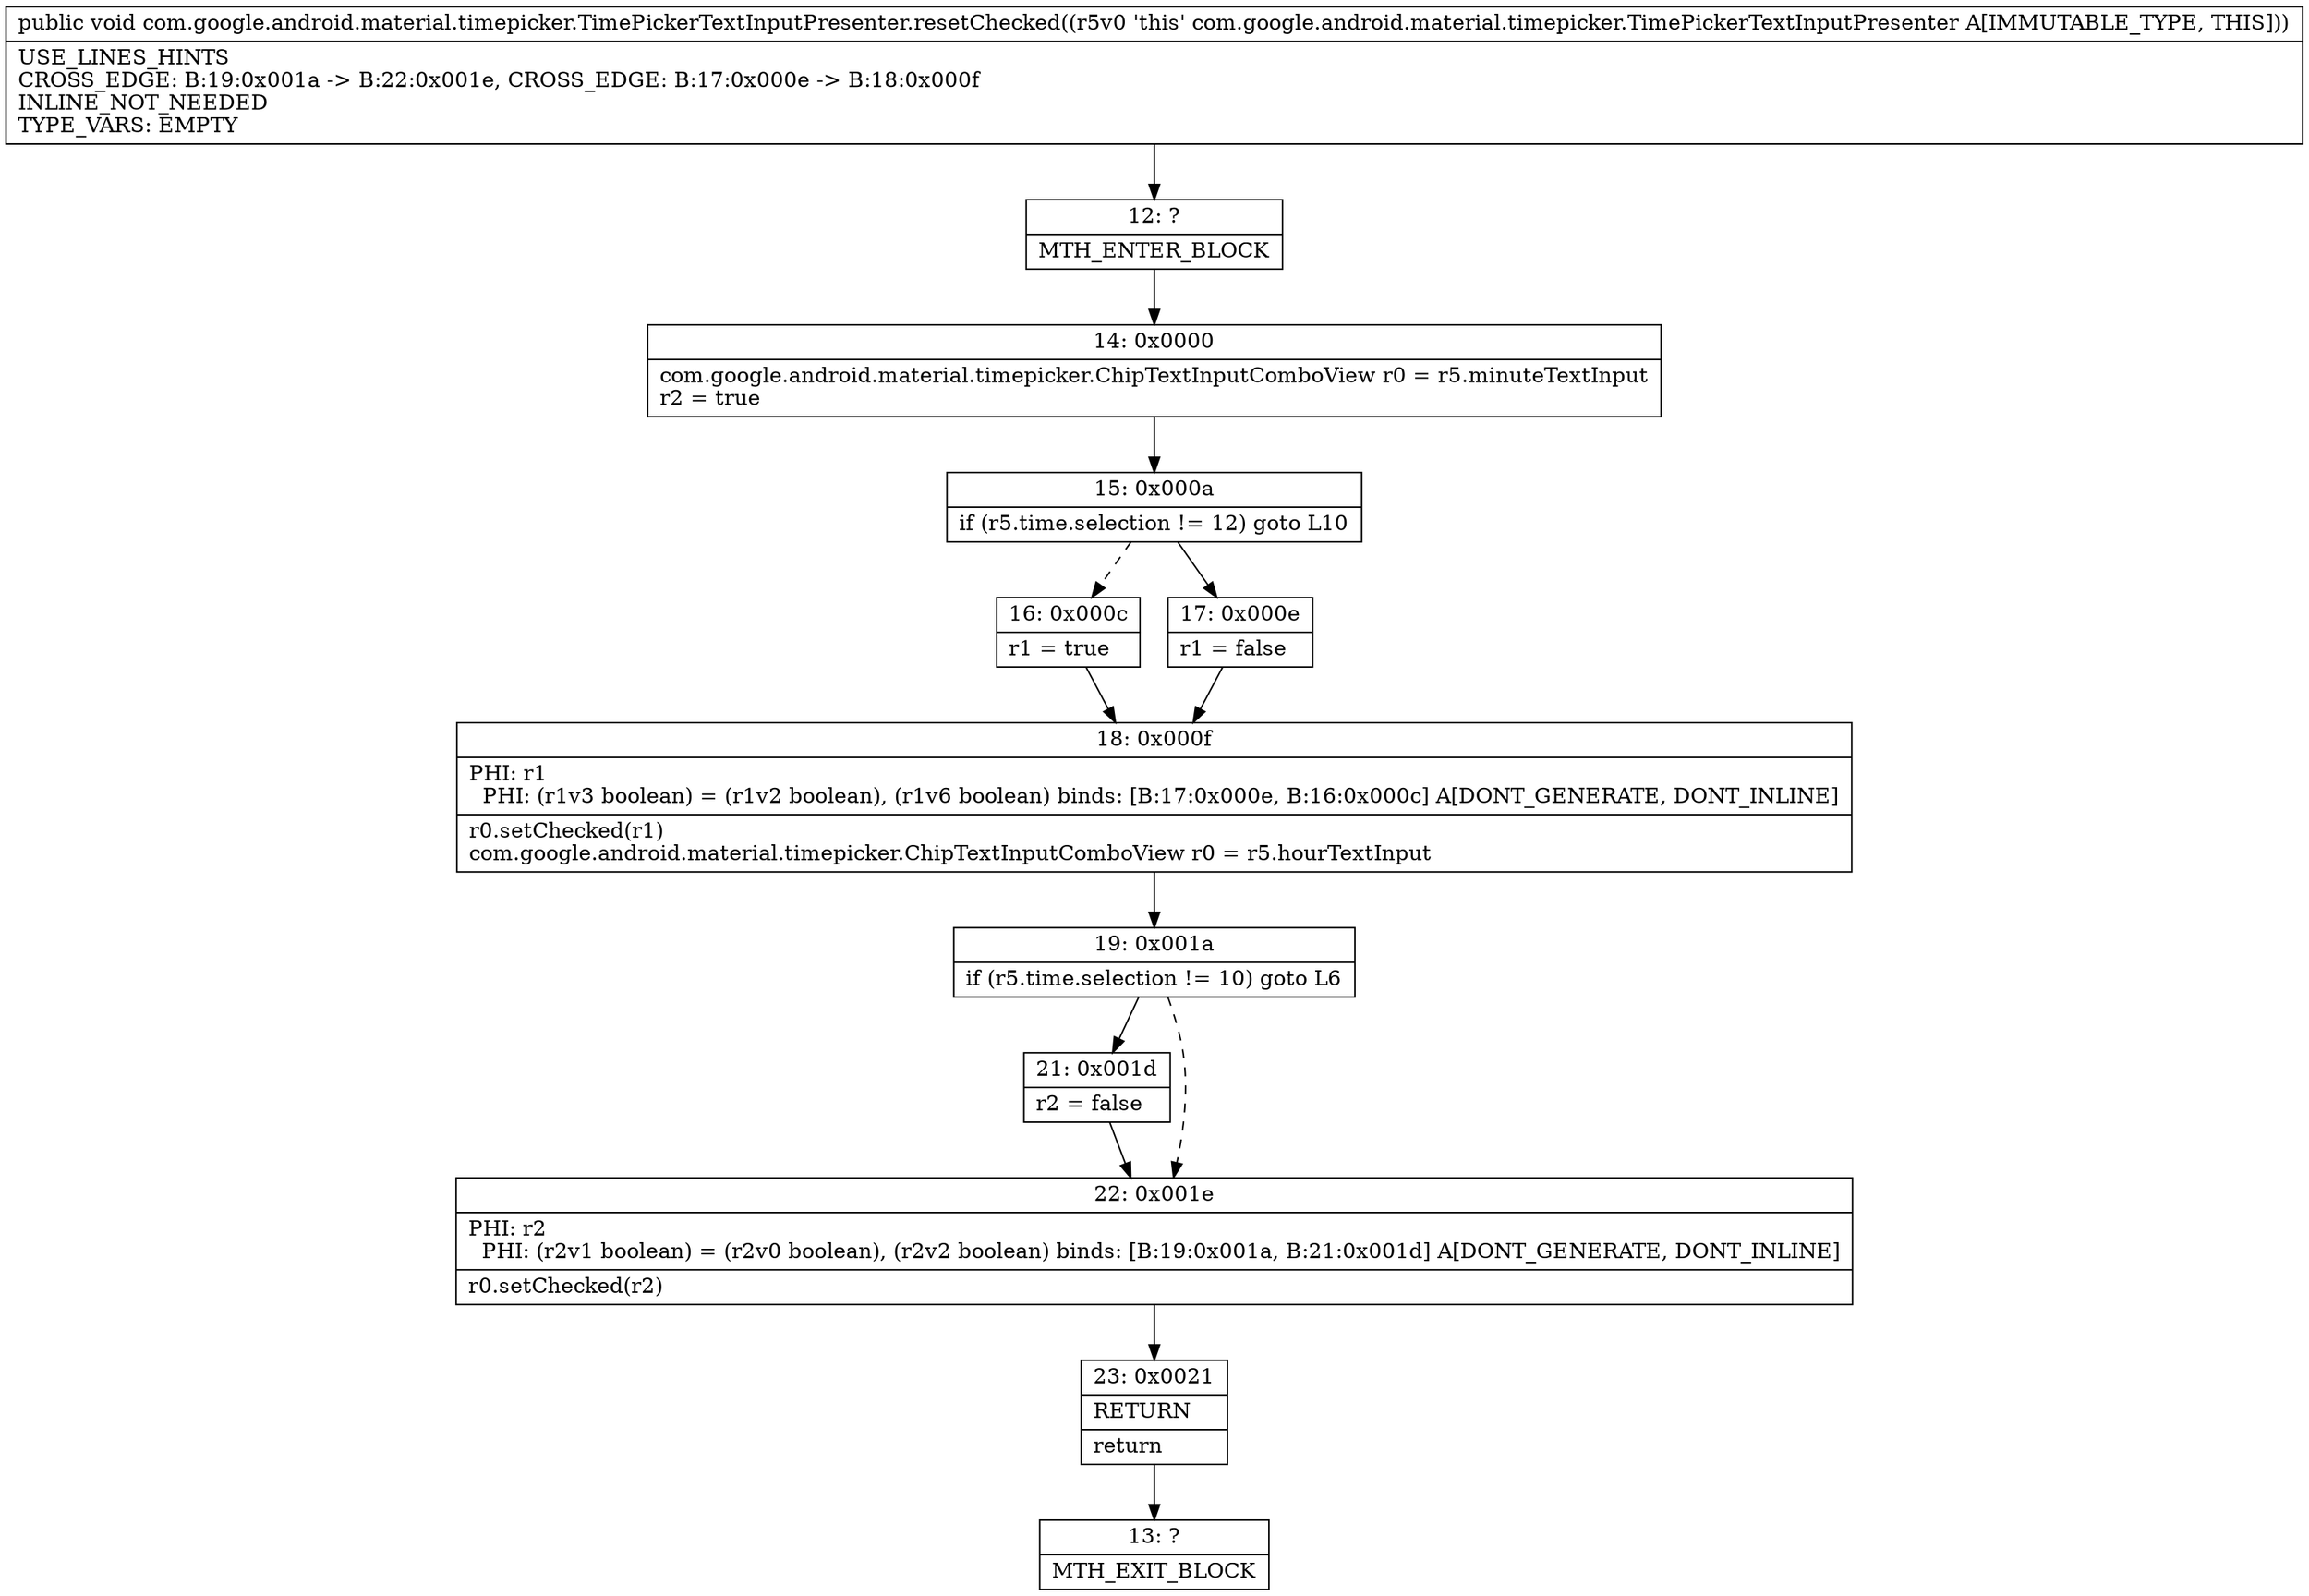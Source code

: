 digraph "CFG forcom.google.android.material.timepicker.TimePickerTextInputPresenter.resetChecked()V" {
Node_12 [shape=record,label="{12\:\ ?|MTH_ENTER_BLOCK\l}"];
Node_14 [shape=record,label="{14\:\ 0x0000|com.google.android.material.timepicker.ChipTextInputComboView r0 = r5.minuteTextInput\lr2 = true\l}"];
Node_15 [shape=record,label="{15\:\ 0x000a|if (r5.time.selection != 12) goto L10\l}"];
Node_16 [shape=record,label="{16\:\ 0x000c|r1 = true\l}"];
Node_18 [shape=record,label="{18\:\ 0x000f|PHI: r1 \l  PHI: (r1v3 boolean) = (r1v2 boolean), (r1v6 boolean) binds: [B:17:0x000e, B:16:0x000c] A[DONT_GENERATE, DONT_INLINE]\l|r0.setChecked(r1)\lcom.google.android.material.timepicker.ChipTextInputComboView r0 = r5.hourTextInput\l}"];
Node_19 [shape=record,label="{19\:\ 0x001a|if (r5.time.selection != 10) goto L6\l}"];
Node_21 [shape=record,label="{21\:\ 0x001d|r2 = false\l}"];
Node_22 [shape=record,label="{22\:\ 0x001e|PHI: r2 \l  PHI: (r2v1 boolean) = (r2v0 boolean), (r2v2 boolean) binds: [B:19:0x001a, B:21:0x001d] A[DONT_GENERATE, DONT_INLINE]\l|r0.setChecked(r2)\l}"];
Node_23 [shape=record,label="{23\:\ 0x0021|RETURN\l|return\l}"];
Node_13 [shape=record,label="{13\:\ ?|MTH_EXIT_BLOCK\l}"];
Node_17 [shape=record,label="{17\:\ 0x000e|r1 = false\l}"];
MethodNode[shape=record,label="{public void com.google.android.material.timepicker.TimePickerTextInputPresenter.resetChecked((r5v0 'this' com.google.android.material.timepicker.TimePickerTextInputPresenter A[IMMUTABLE_TYPE, THIS]))  | USE_LINES_HINTS\lCROSS_EDGE: B:19:0x001a \-\> B:22:0x001e, CROSS_EDGE: B:17:0x000e \-\> B:18:0x000f\lINLINE_NOT_NEEDED\lTYPE_VARS: EMPTY\l}"];
MethodNode -> Node_12;Node_12 -> Node_14;
Node_14 -> Node_15;
Node_15 -> Node_16[style=dashed];
Node_15 -> Node_17;
Node_16 -> Node_18;
Node_18 -> Node_19;
Node_19 -> Node_21;
Node_19 -> Node_22[style=dashed];
Node_21 -> Node_22;
Node_22 -> Node_23;
Node_23 -> Node_13;
Node_17 -> Node_18;
}

